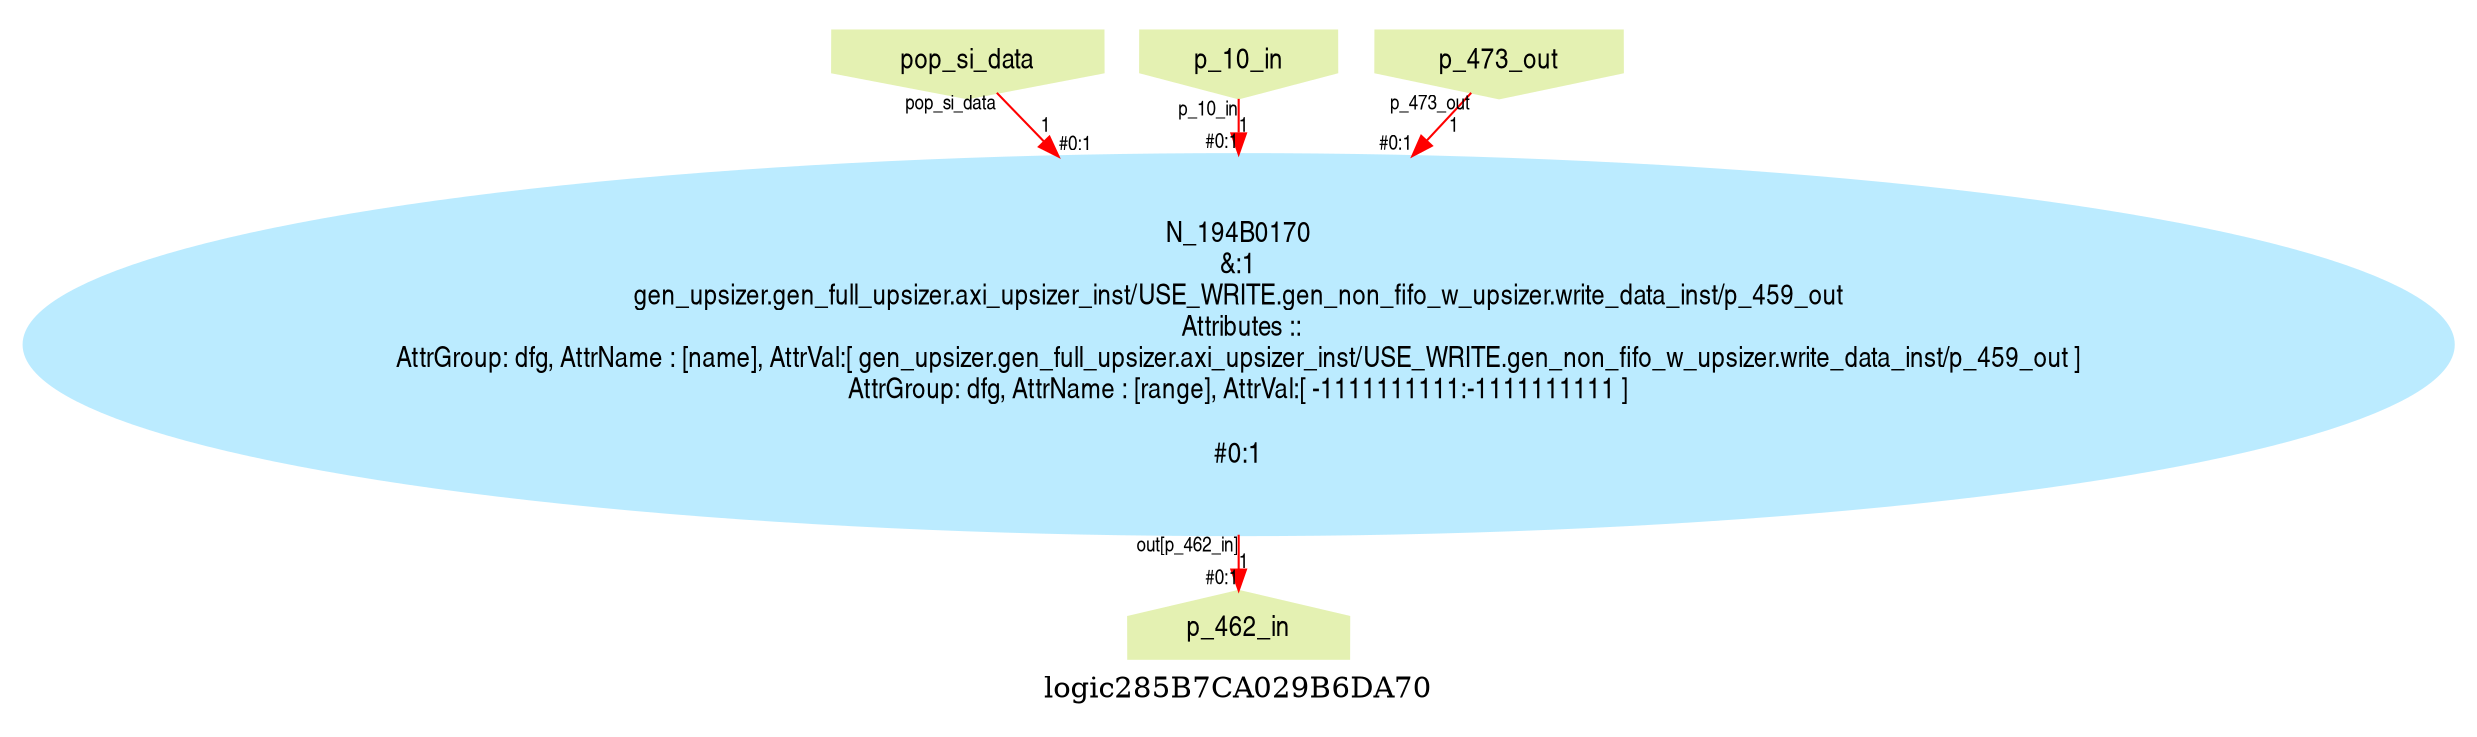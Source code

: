 digraph logic285B7CA029B6DA70 {
graph [label="logic285B7CA029B6DA70", margin="0.1,0.1", size="100,100", ranksep=0.1, splines=true];
node [style=filled, color="#ffee80", fontname=helveticanarrow];
edge [color="#ff0000", fontsize=10, fontname=helveticanarrow];
{ rank = source;logic285B7CA029B6DA70_pop_si_data [label="pop_si_data", shape=invhouse, color="#e4f1b2"];
logic285B7CA029B6DA70_p_10_in [label="p_10_in", shape=invhouse, color="#e4f1b2"];
logic285B7CA029B6DA70_p_473_out [label="p_473_out", shape=invhouse, color="#e4f1b2"];
}
{ rank = sink;logic285B7CA029B6DA70_p_462_in [label="p_462_in", shape=house, color="#e4f1b2"];
}
N_194B0170 [label="N_194B0170\n&:1\ngen_upsizer.gen_full_upsizer.axi_upsizer_inst/USE_WRITE.gen_non_fifo_w_upsizer.write_data_inst/p_459_out\n Attributes ::\nAttrGroup: dfg, AttrName : [name], AttrVal:[ gen_upsizer.gen_full_upsizer.axi_upsizer_inst/USE_WRITE.gen_non_fifo_w_upsizer.write_data_inst/p_459_out ]\nAttrGroup: dfg, AttrName : [range], AttrVal:[ -1111111111:-1111111111 ]\n\n#0:1\n", color="#bbebff"];
logic285B7CA029B6DA70_pop_si_data -> N_194B0170 [label="1", taillabel=<pop_si_data>, headlabel=<P_1D891B40>, headlabel=<#0:1>];
logic285B7CA029B6DA70_p_10_in -> N_194B0170 [label="1", taillabel=<p_10_in>, headlabel=<B>, headlabel=<#0:1>];
logic285B7CA029B6DA70_p_473_out -> N_194B0170 [label="1", taillabel=<p_473_out>, headlabel=<A>, headlabel=<#0:1>];
N_194B0170 -> logic285B7CA029B6DA70_p_462_in [label="1", taillabel=<out[p_462_in]>, headlabel=<p_462_in>, headlabel=<#0:1>];
}
